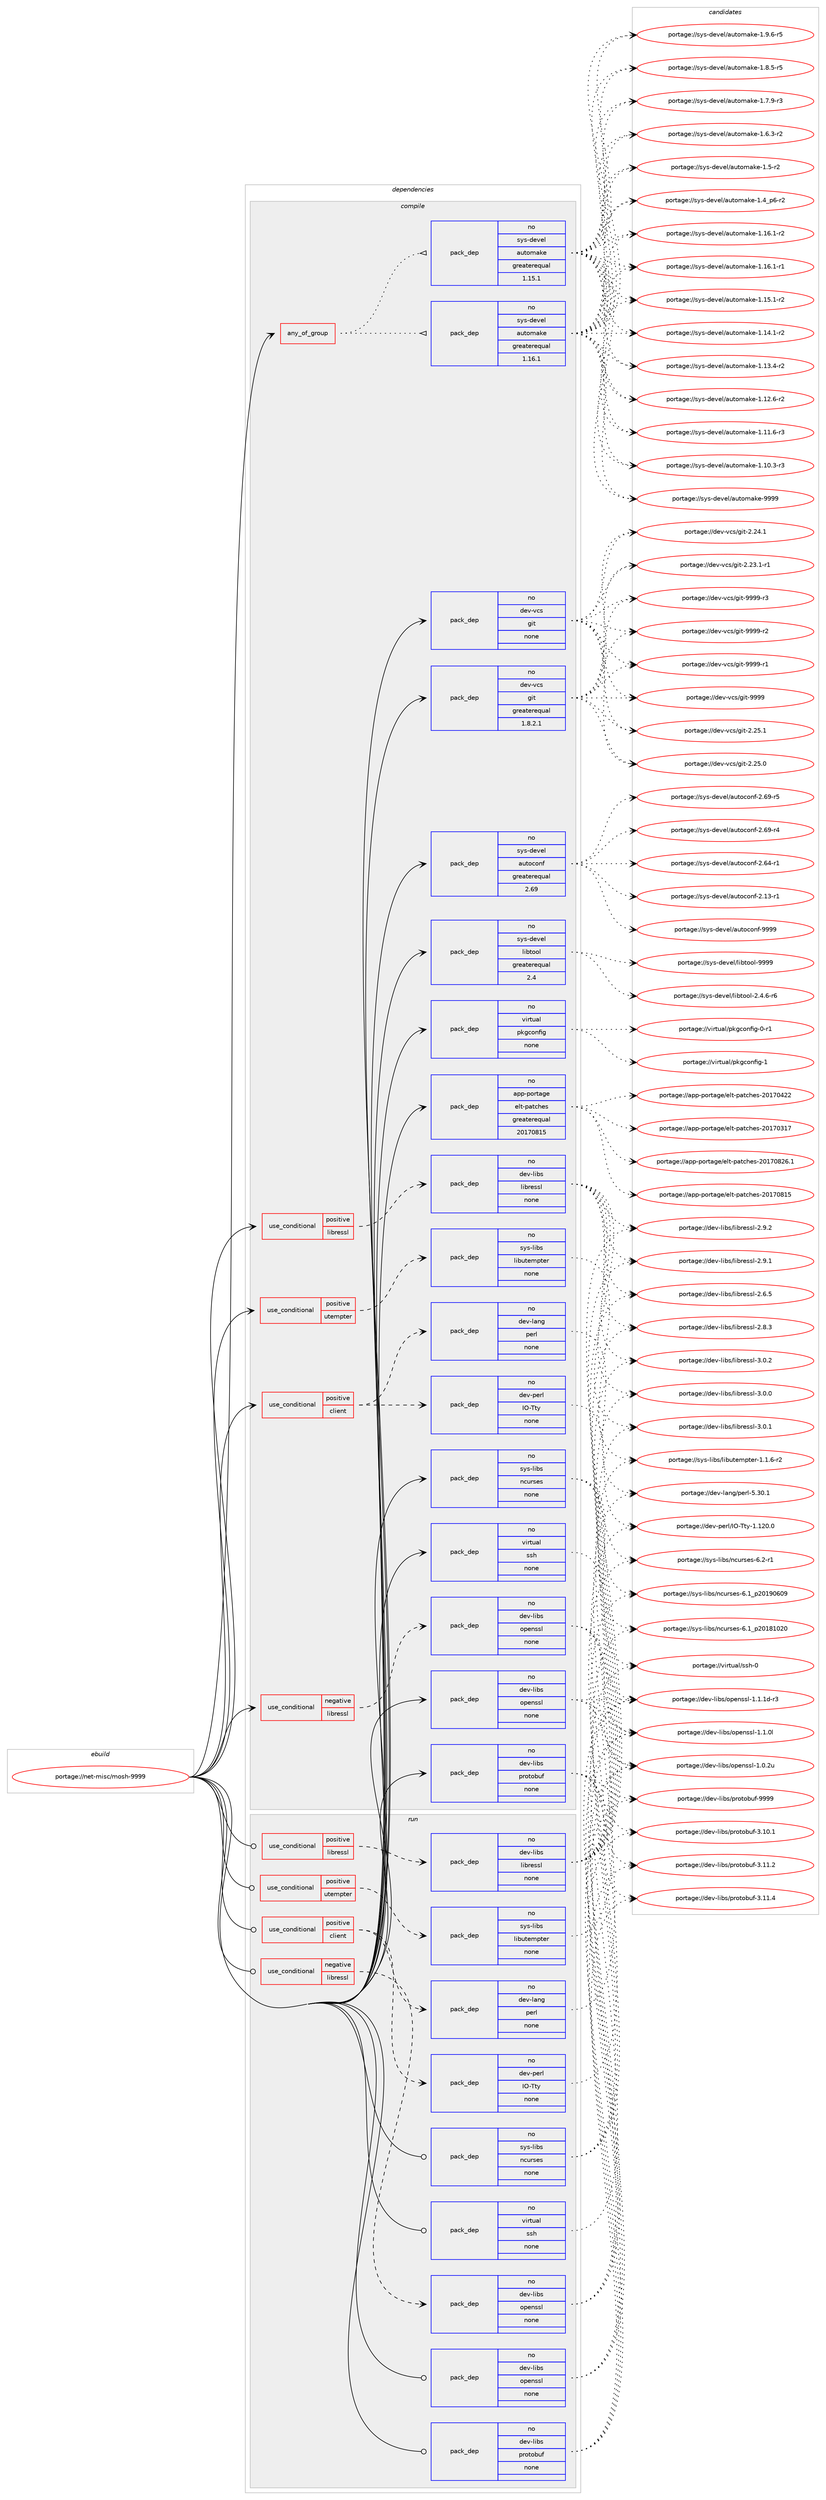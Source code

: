 digraph prolog {

# *************
# Graph options
# *************

newrank=true;
concentrate=true;
compound=true;
graph [rankdir=LR,fontname=Helvetica,fontsize=10,ranksep=1.5];#, ranksep=2.5, nodesep=0.2];
edge  [arrowhead=vee];
node  [fontname=Helvetica,fontsize=10];

# **********
# The ebuild
# **********

subgraph cluster_leftcol {
color=gray;
rank=same;
label=<<i>ebuild</i>>;
id [label="portage://net-misc/mosh-9999", color=red, width=4, href="../net-misc/mosh-9999.svg"];
}

# ****************
# The dependencies
# ****************

subgraph cluster_midcol {
color=gray;
label=<<i>dependencies</i>>;
subgraph cluster_compile {
fillcolor="#eeeeee";
style=filled;
label=<<i>compile</i>>;
subgraph any1068 {
dependency52583 [label=<<TABLE BORDER="0" CELLBORDER="1" CELLSPACING="0" CELLPADDING="4"><TR><TD CELLPADDING="10">any_of_group</TD></TR></TABLE>>, shape=none, color=red];subgraph pack41715 {
dependency52584 [label=<<TABLE BORDER="0" CELLBORDER="1" CELLSPACING="0" CELLPADDING="4" WIDTH="220"><TR><TD ROWSPAN="6" CELLPADDING="30">pack_dep</TD></TR><TR><TD WIDTH="110">no</TD></TR><TR><TD>sys-devel</TD></TR><TR><TD>automake</TD></TR><TR><TD>greaterequal</TD></TR><TR><TD>1.16.1</TD></TR></TABLE>>, shape=none, color=blue];
}
dependency52583:e -> dependency52584:w [weight=20,style="dotted",arrowhead="oinv"];
subgraph pack41716 {
dependency52585 [label=<<TABLE BORDER="0" CELLBORDER="1" CELLSPACING="0" CELLPADDING="4" WIDTH="220"><TR><TD ROWSPAN="6" CELLPADDING="30">pack_dep</TD></TR><TR><TD WIDTH="110">no</TD></TR><TR><TD>sys-devel</TD></TR><TR><TD>automake</TD></TR><TR><TD>greaterequal</TD></TR><TR><TD>1.15.1</TD></TR></TABLE>>, shape=none, color=blue];
}
dependency52583:e -> dependency52585:w [weight=20,style="dotted",arrowhead="oinv"];
}
id:e -> dependency52583:w [weight=20,style="solid",arrowhead="vee"];
subgraph cond9785 {
dependency52586 [label=<<TABLE BORDER="0" CELLBORDER="1" CELLSPACING="0" CELLPADDING="4"><TR><TD ROWSPAN="3" CELLPADDING="10">use_conditional</TD></TR><TR><TD>negative</TD></TR><TR><TD>libressl</TD></TR></TABLE>>, shape=none, color=red];
subgraph pack41717 {
dependency52587 [label=<<TABLE BORDER="0" CELLBORDER="1" CELLSPACING="0" CELLPADDING="4" WIDTH="220"><TR><TD ROWSPAN="6" CELLPADDING="30">pack_dep</TD></TR><TR><TD WIDTH="110">no</TD></TR><TR><TD>dev-libs</TD></TR><TR><TD>openssl</TD></TR><TR><TD>none</TD></TR><TR><TD></TD></TR></TABLE>>, shape=none, color=blue];
}
dependency52586:e -> dependency52587:w [weight=20,style="dashed",arrowhead="vee"];
}
id:e -> dependency52586:w [weight=20,style="solid",arrowhead="vee"];
subgraph cond9786 {
dependency52588 [label=<<TABLE BORDER="0" CELLBORDER="1" CELLSPACING="0" CELLPADDING="4"><TR><TD ROWSPAN="3" CELLPADDING="10">use_conditional</TD></TR><TR><TD>positive</TD></TR><TR><TD>client</TD></TR></TABLE>>, shape=none, color=red];
subgraph pack41718 {
dependency52589 [label=<<TABLE BORDER="0" CELLBORDER="1" CELLSPACING="0" CELLPADDING="4" WIDTH="220"><TR><TD ROWSPAN="6" CELLPADDING="30">pack_dep</TD></TR><TR><TD WIDTH="110">no</TD></TR><TR><TD>dev-lang</TD></TR><TR><TD>perl</TD></TR><TR><TD>none</TD></TR><TR><TD></TD></TR></TABLE>>, shape=none, color=blue];
}
dependency52588:e -> dependency52589:w [weight=20,style="dashed",arrowhead="vee"];
subgraph pack41719 {
dependency52590 [label=<<TABLE BORDER="0" CELLBORDER="1" CELLSPACING="0" CELLPADDING="4" WIDTH="220"><TR><TD ROWSPAN="6" CELLPADDING="30">pack_dep</TD></TR><TR><TD WIDTH="110">no</TD></TR><TR><TD>dev-perl</TD></TR><TR><TD>IO-Tty</TD></TR><TR><TD>none</TD></TR><TR><TD></TD></TR></TABLE>>, shape=none, color=blue];
}
dependency52588:e -> dependency52590:w [weight=20,style="dashed",arrowhead="vee"];
}
id:e -> dependency52588:w [weight=20,style="solid",arrowhead="vee"];
subgraph cond9787 {
dependency52591 [label=<<TABLE BORDER="0" CELLBORDER="1" CELLSPACING="0" CELLPADDING="4"><TR><TD ROWSPAN="3" CELLPADDING="10">use_conditional</TD></TR><TR><TD>positive</TD></TR><TR><TD>libressl</TD></TR></TABLE>>, shape=none, color=red];
subgraph pack41720 {
dependency52592 [label=<<TABLE BORDER="0" CELLBORDER="1" CELLSPACING="0" CELLPADDING="4" WIDTH="220"><TR><TD ROWSPAN="6" CELLPADDING="30">pack_dep</TD></TR><TR><TD WIDTH="110">no</TD></TR><TR><TD>dev-libs</TD></TR><TR><TD>libressl</TD></TR><TR><TD>none</TD></TR><TR><TD></TD></TR></TABLE>>, shape=none, color=blue];
}
dependency52591:e -> dependency52592:w [weight=20,style="dashed",arrowhead="vee"];
}
id:e -> dependency52591:w [weight=20,style="solid",arrowhead="vee"];
subgraph cond9788 {
dependency52593 [label=<<TABLE BORDER="0" CELLBORDER="1" CELLSPACING="0" CELLPADDING="4"><TR><TD ROWSPAN="3" CELLPADDING="10">use_conditional</TD></TR><TR><TD>positive</TD></TR><TR><TD>utempter</TD></TR></TABLE>>, shape=none, color=red];
subgraph pack41721 {
dependency52594 [label=<<TABLE BORDER="0" CELLBORDER="1" CELLSPACING="0" CELLPADDING="4" WIDTH="220"><TR><TD ROWSPAN="6" CELLPADDING="30">pack_dep</TD></TR><TR><TD WIDTH="110">no</TD></TR><TR><TD>sys-libs</TD></TR><TR><TD>libutempter</TD></TR><TR><TD>none</TD></TR><TR><TD></TD></TR></TABLE>>, shape=none, color=blue];
}
dependency52593:e -> dependency52594:w [weight=20,style="dashed",arrowhead="vee"];
}
id:e -> dependency52593:w [weight=20,style="solid",arrowhead="vee"];
subgraph pack41722 {
dependency52595 [label=<<TABLE BORDER="0" CELLBORDER="1" CELLSPACING="0" CELLPADDING="4" WIDTH="220"><TR><TD ROWSPAN="6" CELLPADDING="30">pack_dep</TD></TR><TR><TD WIDTH="110">no</TD></TR><TR><TD>app-portage</TD></TR><TR><TD>elt-patches</TD></TR><TR><TD>greaterequal</TD></TR><TR><TD>20170815</TD></TR></TABLE>>, shape=none, color=blue];
}
id:e -> dependency52595:w [weight=20,style="solid",arrowhead="vee"];
subgraph pack41723 {
dependency52596 [label=<<TABLE BORDER="0" CELLBORDER="1" CELLSPACING="0" CELLPADDING="4" WIDTH="220"><TR><TD ROWSPAN="6" CELLPADDING="30">pack_dep</TD></TR><TR><TD WIDTH="110">no</TD></TR><TR><TD>dev-libs</TD></TR><TR><TD>openssl</TD></TR><TR><TD>none</TD></TR><TR><TD></TD></TR></TABLE>>, shape=none, color=blue];
}
id:e -> dependency52596:w [weight=20,style="solid",arrowhead="vee"];
subgraph pack41724 {
dependency52597 [label=<<TABLE BORDER="0" CELLBORDER="1" CELLSPACING="0" CELLPADDING="4" WIDTH="220"><TR><TD ROWSPAN="6" CELLPADDING="30">pack_dep</TD></TR><TR><TD WIDTH="110">no</TD></TR><TR><TD>dev-libs</TD></TR><TR><TD>protobuf</TD></TR><TR><TD>none</TD></TR><TR><TD></TD></TR></TABLE>>, shape=none, color=blue];
}
id:e -> dependency52597:w [weight=20,style="solid",arrowhead="vee"];
subgraph pack41725 {
dependency52598 [label=<<TABLE BORDER="0" CELLBORDER="1" CELLSPACING="0" CELLPADDING="4" WIDTH="220"><TR><TD ROWSPAN="6" CELLPADDING="30">pack_dep</TD></TR><TR><TD WIDTH="110">no</TD></TR><TR><TD>dev-vcs</TD></TR><TR><TD>git</TD></TR><TR><TD>greaterequal</TD></TR><TR><TD>1.8.2.1</TD></TR></TABLE>>, shape=none, color=blue];
}
id:e -> dependency52598:w [weight=20,style="solid",arrowhead="vee"];
subgraph pack41726 {
dependency52599 [label=<<TABLE BORDER="0" CELLBORDER="1" CELLSPACING="0" CELLPADDING="4" WIDTH="220"><TR><TD ROWSPAN="6" CELLPADDING="30">pack_dep</TD></TR><TR><TD WIDTH="110">no</TD></TR><TR><TD>dev-vcs</TD></TR><TR><TD>git</TD></TR><TR><TD>none</TD></TR><TR><TD></TD></TR></TABLE>>, shape=none, color=blue];
}
id:e -> dependency52599:w [weight=20,style="solid",arrowhead="vee"];
subgraph pack41727 {
dependency52600 [label=<<TABLE BORDER="0" CELLBORDER="1" CELLSPACING="0" CELLPADDING="4" WIDTH="220"><TR><TD ROWSPAN="6" CELLPADDING="30">pack_dep</TD></TR><TR><TD WIDTH="110">no</TD></TR><TR><TD>sys-devel</TD></TR><TR><TD>autoconf</TD></TR><TR><TD>greaterequal</TD></TR><TR><TD>2.69</TD></TR></TABLE>>, shape=none, color=blue];
}
id:e -> dependency52600:w [weight=20,style="solid",arrowhead="vee"];
subgraph pack41728 {
dependency52601 [label=<<TABLE BORDER="0" CELLBORDER="1" CELLSPACING="0" CELLPADDING="4" WIDTH="220"><TR><TD ROWSPAN="6" CELLPADDING="30">pack_dep</TD></TR><TR><TD WIDTH="110">no</TD></TR><TR><TD>sys-devel</TD></TR><TR><TD>libtool</TD></TR><TR><TD>greaterequal</TD></TR><TR><TD>2.4</TD></TR></TABLE>>, shape=none, color=blue];
}
id:e -> dependency52601:w [weight=20,style="solid",arrowhead="vee"];
subgraph pack41729 {
dependency52602 [label=<<TABLE BORDER="0" CELLBORDER="1" CELLSPACING="0" CELLPADDING="4" WIDTH="220"><TR><TD ROWSPAN="6" CELLPADDING="30">pack_dep</TD></TR><TR><TD WIDTH="110">no</TD></TR><TR><TD>sys-libs</TD></TR><TR><TD>ncurses</TD></TR><TR><TD>none</TD></TR><TR><TD></TD></TR></TABLE>>, shape=none, color=blue];
}
id:e -> dependency52602:w [weight=20,style="solid",arrowhead="vee"];
subgraph pack41730 {
dependency52603 [label=<<TABLE BORDER="0" CELLBORDER="1" CELLSPACING="0" CELLPADDING="4" WIDTH="220"><TR><TD ROWSPAN="6" CELLPADDING="30">pack_dep</TD></TR><TR><TD WIDTH="110">no</TD></TR><TR><TD>virtual</TD></TR><TR><TD>pkgconfig</TD></TR><TR><TD>none</TD></TR><TR><TD></TD></TR></TABLE>>, shape=none, color=blue];
}
id:e -> dependency52603:w [weight=20,style="solid",arrowhead="vee"];
subgraph pack41731 {
dependency52604 [label=<<TABLE BORDER="0" CELLBORDER="1" CELLSPACING="0" CELLPADDING="4" WIDTH="220"><TR><TD ROWSPAN="6" CELLPADDING="30">pack_dep</TD></TR><TR><TD WIDTH="110">no</TD></TR><TR><TD>virtual</TD></TR><TR><TD>ssh</TD></TR><TR><TD>none</TD></TR><TR><TD></TD></TR></TABLE>>, shape=none, color=blue];
}
id:e -> dependency52604:w [weight=20,style="solid",arrowhead="vee"];
}
subgraph cluster_compileandrun {
fillcolor="#eeeeee";
style=filled;
label=<<i>compile and run</i>>;
}
subgraph cluster_run {
fillcolor="#eeeeee";
style=filled;
label=<<i>run</i>>;
subgraph cond9789 {
dependency52605 [label=<<TABLE BORDER="0" CELLBORDER="1" CELLSPACING="0" CELLPADDING="4"><TR><TD ROWSPAN="3" CELLPADDING="10">use_conditional</TD></TR><TR><TD>negative</TD></TR><TR><TD>libressl</TD></TR></TABLE>>, shape=none, color=red];
subgraph pack41732 {
dependency52606 [label=<<TABLE BORDER="0" CELLBORDER="1" CELLSPACING="0" CELLPADDING="4" WIDTH="220"><TR><TD ROWSPAN="6" CELLPADDING="30">pack_dep</TD></TR><TR><TD WIDTH="110">no</TD></TR><TR><TD>dev-libs</TD></TR><TR><TD>openssl</TD></TR><TR><TD>none</TD></TR><TR><TD></TD></TR></TABLE>>, shape=none, color=blue];
}
dependency52605:e -> dependency52606:w [weight=20,style="dashed",arrowhead="vee"];
}
id:e -> dependency52605:w [weight=20,style="solid",arrowhead="odot"];
subgraph cond9790 {
dependency52607 [label=<<TABLE BORDER="0" CELLBORDER="1" CELLSPACING="0" CELLPADDING="4"><TR><TD ROWSPAN="3" CELLPADDING="10">use_conditional</TD></TR><TR><TD>positive</TD></TR><TR><TD>client</TD></TR></TABLE>>, shape=none, color=red];
subgraph pack41733 {
dependency52608 [label=<<TABLE BORDER="0" CELLBORDER="1" CELLSPACING="0" CELLPADDING="4" WIDTH="220"><TR><TD ROWSPAN="6" CELLPADDING="30">pack_dep</TD></TR><TR><TD WIDTH="110">no</TD></TR><TR><TD>dev-lang</TD></TR><TR><TD>perl</TD></TR><TR><TD>none</TD></TR><TR><TD></TD></TR></TABLE>>, shape=none, color=blue];
}
dependency52607:e -> dependency52608:w [weight=20,style="dashed",arrowhead="vee"];
subgraph pack41734 {
dependency52609 [label=<<TABLE BORDER="0" CELLBORDER="1" CELLSPACING="0" CELLPADDING="4" WIDTH="220"><TR><TD ROWSPAN="6" CELLPADDING="30">pack_dep</TD></TR><TR><TD WIDTH="110">no</TD></TR><TR><TD>dev-perl</TD></TR><TR><TD>IO-Tty</TD></TR><TR><TD>none</TD></TR><TR><TD></TD></TR></TABLE>>, shape=none, color=blue];
}
dependency52607:e -> dependency52609:w [weight=20,style="dashed",arrowhead="vee"];
}
id:e -> dependency52607:w [weight=20,style="solid",arrowhead="odot"];
subgraph cond9791 {
dependency52610 [label=<<TABLE BORDER="0" CELLBORDER="1" CELLSPACING="0" CELLPADDING="4"><TR><TD ROWSPAN="3" CELLPADDING="10">use_conditional</TD></TR><TR><TD>positive</TD></TR><TR><TD>libressl</TD></TR></TABLE>>, shape=none, color=red];
subgraph pack41735 {
dependency52611 [label=<<TABLE BORDER="0" CELLBORDER="1" CELLSPACING="0" CELLPADDING="4" WIDTH="220"><TR><TD ROWSPAN="6" CELLPADDING="30">pack_dep</TD></TR><TR><TD WIDTH="110">no</TD></TR><TR><TD>dev-libs</TD></TR><TR><TD>libressl</TD></TR><TR><TD>none</TD></TR><TR><TD></TD></TR></TABLE>>, shape=none, color=blue];
}
dependency52610:e -> dependency52611:w [weight=20,style="dashed",arrowhead="vee"];
}
id:e -> dependency52610:w [weight=20,style="solid",arrowhead="odot"];
subgraph cond9792 {
dependency52612 [label=<<TABLE BORDER="0" CELLBORDER="1" CELLSPACING="0" CELLPADDING="4"><TR><TD ROWSPAN="3" CELLPADDING="10">use_conditional</TD></TR><TR><TD>positive</TD></TR><TR><TD>utempter</TD></TR></TABLE>>, shape=none, color=red];
subgraph pack41736 {
dependency52613 [label=<<TABLE BORDER="0" CELLBORDER="1" CELLSPACING="0" CELLPADDING="4" WIDTH="220"><TR><TD ROWSPAN="6" CELLPADDING="30">pack_dep</TD></TR><TR><TD WIDTH="110">no</TD></TR><TR><TD>sys-libs</TD></TR><TR><TD>libutempter</TD></TR><TR><TD>none</TD></TR><TR><TD></TD></TR></TABLE>>, shape=none, color=blue];
}
dependency52612:e -> dependency52613:w [weight=20,style="dashed",arrowhead="vee"];
}
id:e -> dependency52612:w [weight=20,style="solid",arrowhead="odot"];
subgraph pack41737 {
dependency52614 [label=<<TABLE BORDER="0" CELLBORDER="1" CELLSPACING="0" CELLPADDING="4" WIDTH="220"><TR><TD ROWSPAN="6" CELLPADDING="30">pack_dep</TD></TR><TR><TD WIDTH="110">no</TD></TR><TR><TD>dev-libs</TD></TR><TR><TD>openssl</TD></TR><TR><TD>none</TD></TR><TR><TD></TD></TR></TABLE>>, shape=none, color=blue];
}
id:e -> dependency52614:w [weight=20,style="solid",arrowhead="odot"];
subgraph pack41738 {
dependency52615 [label=<<TABLE BORDER="0" CELLBORDER="1" CELLSPACING="0" CELLPADDING="4" WIDTH="220"><TR><TD ROWSPAN="6" CELLPADDING="30">pack_dep</TD></TR><TR><TD WIDTH="110">no</TD></TR><TR><TD>dev-libs</TD></TR><TR><TD>protobuf</TD></TR><TR><TD>none</TD></TR><TR><TD></TD></TR></TABLE>>, shape=none, color=blue];
}
id:e -> dependency52615:w [weight=20,style="solid",arrowhead="odot"];
subgraph pack41739 {
dependency52616 [label=<<TABLE BORDER="0" CELLBORDER="1" CELLSPACING="0" CELLPADDING="4" WIDTH="220"><TR><TD ROWSPAN="6" CELLPADDING="30">pack_dep</TD></TR><TR><TD WIDTH="110">no</TD></TR><TR><TD>sys-libs</TD></TR><TR><TD>ncurses</TD></TR><TR><TD>none</TD></TR><TR><TD></TD></TR></TABLE>>, shape=none, color=blue];
}
id:e -> dependency52616:w [weight=20,style="solid",arrowhead="odot"];
subgraph pack41740 {
dependency52617 [label=<<TABLE BORDER="0" CELLBORDER="1" CELLSPACING="0" CELLPADDING="4" WIDTH="220"><TR><TD ROWSPAN="6" CELLPADDING="30">pack_dep</TD></TR><TR><TD WIDTH="110">no</TD></TR><TR><TD>virtual</TD></TR><TR><TD>ssh</TD></TR><TR><TD>none</TD></TR><TR><TD></TD></TR></TABLE>>, shape=none, color=blue];
}
id:e -> dependency52617:w [weight=20,style="solid",arrowhead="odot"];
}
}

# **************
# The candidates
# **************

subgraph cluster_choices {
rank=same;
color=gray;
label=<<i>candidates</i>>;

subgraph choice41715 {
color=black;
nodesep=1;
choice115121115451001011181011084797117116111109971071014557575757 [label="portage://sys-devel/automake-9999", color=red, width=4,href="../sys-devel/automake-9999.svg"];
choice115121115451001011181011084797117116111109971071014549465746544511453 [label="portage://sys-devel/automake-1.9.6-r5", color=red, width=4,href="../sys-devel/automake-1.9.6-r5.svg"];
choice115121115451001011181011084797117116111109971071014549465646534511453 [label="portage://sys-devel/automake-1.8.5-r5", color=red, width=4,href="../sys-devel/automake-1.8.5-r5.svg"];
choice115121115451001011181011084797117116111109971071014549465546574511451 [label="portage://sys-devel/automake-1.7.9-r3", color=red, width=4,href="../sys-devel/automake-1.7.9-r3.svg"];
choice115121115451001011181011084797117116111109971071014549465446514511450 [label="portage://sys-devel/automake-1.6.3-r2", color=red, width=4,href="../sys-devel/automake-1.6.3-r2.svg"];
choice11512111545100101118101108479711711611110997107101454946534511450 [label="portage://sys-devel/automake-1.5-r2", color=red, width=4,href="../sys-devel/automake-1.5-r2.svg"];
choice115121115451001011181011084797117116111109971071014549465295112544511450 [label="portage://sys-devel/automake-1.4_p6-r2", color=red, width=4,href="../sys-devel/automake-1.4_p6-r2.svg"];
choice11512111545100101118101108479711711611110997107101454946495446494511450 [label="portage://sys-devel/automake-1.16.1-r2", color=red, width=4,href="../sys-devel/automake-1.16.1-r2.svg"];
choice11512111545100101118101108479711711611110997107101454946495446494511449 [label="portage://sys-devel/automake-1.16.1-r1", color=red, width=4,href="../sys-devel/automake-1.16.1-r1.svg"];
choice11512111545100101118101108479711711611110997107101454946495346494511450 [label="portage://sys-devel/automake-1.15.1-r2", color=red, width=4,href="../sys-devel/automake-1.15.1-r2.svg"];
choice11512111545100101118101108479711711611110997107101454946495246494511450 [label="portage://sys-devel/automake-1.14.1-r2", color=red, width=4,href="../sys-devel/automake-1.14.1-r2.svg"];
choice11512111545100101118101108479711711611110997107101454946495146524511450 [label="portage://sys-devel/automake-1.13.4-r2", color=red, width=4,href="../sys-devel/automake-1.13.4-r2.svg"];
choice11512111545100101118101108479711711611110997107101454946495046544511450 [label="portage://sys-devel/automake-1.12.6-r2", color=red, width=4,href="../sys-devel/automake-1.12.6-r2.svg"];
choice11512111545100101118101108479711711611110997107101454946494946544511451 [label="portage://sys-devel/automake-1.11.6-r3", color=red, width=4,href="../sys-devel/automake-1.11.6-r3.svg"];
choice11512111545100101118101108479711711611110997107101454946494846514511451 [label="portage://sys-devel/automake-1.10.3-r3", color=red, width=4,href="../sys-devel/automake-1.10.3-r3.svg"];
dependency52584:e -> choice115121115451001011181011084797117116111109971071014557575757:w [style=dotted,weight="100"];
dependency52584:e -> choice115121115451001011181011084797117116111109971071014549465746544511453:w [style=dotted,weight="100"];
dependency52584:e -> choice115121115451001011181011084797117116111109971071014549465646534511453:w [style=dotted,weight="100"];
dependency52584:e -> choice115121115451001011181011084797117116111109971071014549465546574511451:w [style=dotted,weight="100"];
dependency52584:e -> choice115121115451001011181011084797117116111109971071014549465446514511450:w [style=dotted,weight="100"];
dependency52584:e -> choice11512111545100101118101108479711711611110997107101454946534511450:w [style=dotted,weight="100"];
dependency52584:e -> choice115121115451001011181011084797117116111109971071014549465295112544511450:w [style=dotted,weight="100"];
dependency52584:e -> choice11512111545100101118101108479711711611110997107101454946495446494511450:w [style=dotted,weight="100"];
dependency52584:e -> choice11512111545100101118101108479711711611110997107101454946495446494511449:w [style=dotted,weight="100"];
dependency52584:e -> choice11512111545100101118101108479711711611110997107101454946495346494511450:w [style=dotted,weight="100"];
dependency52584:e -> choice11512111545100101118101108479711711611110997107101454946495246494511450:w [style=dotted,weight="100"];
dependency52584:e -> choice11512111545100101118101108479711711611110997107101454946495146524511450:w [style=dotted,weight="100"];
dependency52584:e -> choice11512111545100101118101108479711711611110997107101454946495046544511450:w [style=dotted,weight="100"];
dependency52584:e -> choice11512111545100101118101108479711711611110997107101454946494946544511451:w [style=dotted,weight="100"];
dependency52584:e -> choice11512111545100101118101108479711711611110997107101454946494846514511451:w [style=dotted,weight="100"];
}
subgraph choice41716 {
color=black;
nodesep=1;
choice115121115451001011181011084797117116111109971071014557575757 [label="portage://sys-devel/automake-9999", color=red, width=4,href="../sys-devel/automake-9999.svg"];
choice115121115451001011181011084797117116111109971071014549465746544511453 [label="portage://sys-devel/automake-1.9.6-r5", color=red, width=4,href="../sys-devel/automake-1.9.6-r5.svg"];
choice115121115451001011181011084797117116111109971071014549465646534511453 [label="portage://sys-devel/automake-1.8.5-r5", color=red, width=4,href="../sys-devel/automake-1.8.5-r5.svg"];
choice115121115451001011181011084797117116111109971071014549465546574511451 [label="portage://sys-devel/automake-1.7.9-r3", color=red, width=4,href="../sys-devel/automake-1.7.9-r3.svg"];
choice115121115451001011181011084797117116111109971071014549465446514511450 [label="portage://sys-devel/automake-1.6.3-r2", color=red, width=4,href="../sys-devel/automake-1.6.3-r2.svg"];
choice11512111545100101118101108479711711611110997107101454946534511450 [label="portage://sys-devel/automake-1.5-r2", color=red, width=4,href="../sys-devel/automake-1.5-r2.svg"];
choice115121115451001011181011084797117116111109971071014549465295112544511450 [label="portage://sys-devel/automake-1.4_p6-r2", color=red, width=4,href="../sys-devel/automake-1.4_p6-r2.svg"];
choice11512111545100101118101108479711711611110997107101454946495446494511450 [label="portage://sys-devel/automake-1.16.1-r2", color=red, width=4,href="../sys-devel/automake-1.16.1-r2.svg"];
choice11512111545100101118101108479711711611110997107101454946495446494511449 [label="portage://sys-devel/automake-1.16.1-r1", color=red, width=4,href="../sys-devel/automake-1.16.1-r1.svg"];
choice11512111545100101118101108479711711611110997107101454946495346494511450 [label="portage://sys-devel/automake-1.15.1-r2", color=red, width=4,href="../sys-devel/automake-1.15.1-r2.svg"];
choice11512111545100101118101108479711711611110997107101454946495246494511450 [label="portage://sys-devel/automake-1.14.1-r2", color=red, width=4,href="../sys-devel/automake-1.14.1-r2.svg"];
choice11512111545100101118101108479711711611110997107101454946495146524511450 [label="portage://sys-devel/automake-1.13.4-r2", color=red, width=4,href="../sys-devel/automake-1.13.4-r2.svg"];
choice11512111545100101118101108479711711611110997107101454946495046544511450 [label="portage://sys-devel/automake-1.12.6-r2", color=red, width=4,href="../sys-devel/automake-1.12.6-r2.svg"];
choice11512111545100101118101108479711711611110997107101454946494946544511451 [label="portage://sys-devel/automake-1.11.6-r3", color=red, width=4,href="../sys-devel/automake-1.11.6-r3.svg"];
choice11512111545100101118101108479711711611110997107101454946494846514511451 [label="portage://sys-devel/automake-1.10.3-r3", color=red, width=4,href="../sys-devel/automake-1.10.3-r3.svg"];
dependency52585:e -> choice115121115451001011181011084797117116111109971071014557575757:w [style=dotted,weight="100"];
dependency52585:e -> choice115121115451001011181011084797117116111109971071014549465746544511453:w [style=dotted,weight="100"];
dependency52585:e -> choice115121115451001011181011084797117116111109971071014549465646534511453:w [style=dotted,weight="100"];
dependency52585:e -> choice115121115451001011181011084797117116111109971071014549465546574511451:w [style=dotted,weight="100"];
dependency52585:e -> choice115121115451001011181011084797117116111109971071014549465446514511450:w [style=dotted,weight="100"];
dependency52585:e -> choice11512111545100101118101108479711711611110997107101454946534511450:w [style=dotted,weight="100"];
dependency52585:e -> choice115121115451001011181011084797117116111109971071014549465295112544511450:w [style=dotted,weight="100"];
dependency52585:e -> choice11512111545100101118101108479711711611110997107101454946495446494511450:w [style=dotted,weight="100"];
dependency52585:e -> choice11512111545100101118101108479711711611110997107101454946495446494511449:w [style=dotted,weight="100"];
dependency52585:e -> choice11512111545100101118101108479711711611110997107101454946495346494511450:w [style=dotted,weight="100"];
dependency52585:e -> choice11512111545100101118101108479711711611110997107101454946495246494511450:w [style=dotted,weight="100"];
dependency52585:e -> choice11512111545100101118101108479711711611110997107101454946495146524511450:w [style=dotted,weight="100"];
dependency52585:e -> choice11512111545100101118101108479711711611110997107101454946495046544511450:w [style=dotted,weight="100"];
dependency52585:e -> choice11512111545100101118101108479711711611110997107101454946494946544511451:w [style=dotted,weight="100"];
dependency52585:e -> choice11512111545100101118101108479711711611110997107101454946494846514511451:w [style=dotted,weight="100"];
}
subgraph choice41717 {
color=black;
nodesep=1;
choice1001011184510810598115471111121011101151151084549464946491004511451 [label="portage://dev-libs/openssl-1.1.1d-r3", color=red, width=4,href="../dev-libs/openssl-1.1.1d-r3.svg"];
choice100101118451081059811547111112101110115115108454946494648108 [label="portage://dev-libs/openssl-1.1.0l", color=red, width=4,href="../dev-libs/openssl-1.1.0l.svg"];
choice100101118451081059811547111112101110115115108454946484650117 [label="portage://dev-libs/openssl-1.0.2u", color=red, width=4,href="../dev-libs/openssl-1.0.2u.svg"];
dependency52587:e -> choice1001011184510810598115471111121011101151151084549464946491004511451:w [style=dotted,weight="100"];
dependency52587:e -> choice100101118451081059811547111112101110115115108454946494648108:w [style=dotted,weight="100"];
dependency52587:e -> choice100101118451081059811547111112101110115115108454946484650117:w [style=dotted,weight="100"];
}
subgraph choice41718 {
color=black;
nodesep=1;
choice10010111845108971101034711210111410845534651484649 [label="portage://dev-lang/perl-5.30.1", color=red, width=4,href="../dev-lang/perl-5.30.1.svg"];
dependency52589:e -> choice10010111845108971101034711210111410845534651484649:w [style=dotted,weight="100"];
}
subgraph choice41719 {
color=black;
nodesep=1;
choice1001011184511210111410847737945841161214549464950484648 [label="portage://dev-perl/IO-Tty-1.120.0", color=red, width=4,href="../dev-perl/IO-Tty-1.120.0.svg"];
dependency52590:e -> choice1001011184511210111410847737945841161214549464950484648:w [style=dotted,weight="100"];
}
subgraph choice41720 {
color=black;
nodesep=1;
choice10010111845108105981154710810598114101115115108455146484650 [label="portage://dev-libs/libressl-3.0.2", color=red, width=4,href="../dev-libs/libressl-3.0.2.svg"];
choice10010111845108105981154710810598114101115115108455146484649 [label="portage://dev-libs/libressl-3.0.1", color=red, width=4,href="../dev-libs/libressl-3.0.1.svg"];
choice10010111845108105981154710810598114101115115108455146484648 [label="portage://dev-libs/libressl-3.0.0", color=red, width=4,href="../dev-libs/libressl-3.0.0.svg"];
choice10010111845108105981154710810598114101115115108455046574650 [label="portage://dev-libs/libressl-2.9.2", color=red, width=4,href="../dev-libs/libressl-2.9.2.svg"];
choice10010111845108105981154710810598114101115115108455046574649 [label="portage://dev-libs/libressl-2.9.1", color=red, width=4,href="../dev-libs/libressl-2.9.1.svg"];
choice10010111845108105981154710810598114101115115108455046564651 [label="portage://dev-libs/libressl-2.8.3", color=red, width=4,href="../dev-libs/libressl-2.8.3.svg"];
choice10010111845108105981154710810598114101115115108455046544653 [label="portage://dev-libs/libressl-2.6.5", color=red, width=4,href="../dev-libs/libressl-2.6.5.svg"];
dependency52592:e -> choice10010111845108105981154710810598114101115115108455146484650:w [style=dotted,weight="100"];
dependency52592:e -> choice10010111845108105981154710810598114101115115108455146484649:w [style=dotted,weight="100"];
dependency52592:e -> choice10010111845108105981154710810598114101115115108455146484648:w [style=dotted,weight="100"];
dependency52592:e -> choice10010111845108105981154710810598114101115115108455046574650:w [style=dotted,weight="100"];
dependency52592:e -> choice10010111845108105981154710810598114101115115108455046574649:w [style=dotted,weight="100"];
dependency52592:e -> choice10010111845108105981154710810598114101115115108455046564651:w [style=dotted,weight="100"];
dependency52592:e -> choice10010111845108105981154710810598114101115115108455046544653:w [style=dotted,weight="100"];
}
subgraph choice41721 {
color=black;
nodesep=1;
choice115121115451081059811547108105981171161011091121161011144549464946544511450 [label="portage://sys-libs/libutempter-1.1.6-r2", color=red, width=4,href="../sys-libs/libutempter-1.1.6-r2.svg"];
dependency52594:e -> choice115121115451081059811547108105981171161011091121161011144549464946544511450:w [style=dotted,weight="100"];
}
subgraph choice41722 {
color=black;
nodesep=1;
choice971121124511211111411697103101471011081164511297116991041011154550484955485650544649 [label="portage://app-portage/elt-patches-20170826.1", color=red, width=4,href="../app-portage/elt-patches-20170826.1.svg"];
choice97112112451121111141169710310147101108116451129711699104101115455048495548564953 [label="portage://app-portage/elt-patches-20170815", color=red, width=4,href="../app-portage/elt-patches-20170815.svg"];
choice97112112451121111141169710310147101108116451129711699104101115455048495548525050 [label="portage://app-portage/elt-patches-20170422", color=red, width=4,href="../app-portage/elt-patches-20170422.svg"];
choice97112112451121111141169710310147101108116451129711699104101115455048495548514955 [label="portage://app-portage/elt-patches-20170317", color=red, width=4,href="../app-portage/elt-patches-20170317.svg"];
dependency52595:e -> choice971121124511211111411697103101471011081164511297116991041011154550484955485650544649:w [style=dotted,weight="100"];
dependency52595:e -> choice97112112451121111141169710310147101108116451129711699104101115455048495548564953:w [style=dotted,weight="100"];
dependency52595:e -> choice97112112451121111141169710310147101108116451129711699104101115455048495548525050:w [style=dotted,weight="100"];
dependency52595:e -> choice97112112451121111141169710310147101108116451129711699104101115455048495548514955:w [style=dotted,weight="100"];
}
subgraph choice41723 {
color=black;
nodesep=1;
choice1001011184510810598115471111121011101151151084549464946491004511451 [label="portage://dev-libs/openssl-1.1.1d-r3", color=red, width=4,href="../dev-libs/openssl-1.1.1d-r3.svg"];
choice100101118451081059811547111112101110115115108454946494648108 [label="portage://dev-libs/openssl-1.1.0l", color=red, width=4,href="../dev-libs/openssl-1.1.0l.svg"];
choice100101118451081059811547111112101110115115108454946484650117 [label="portage://dev-libs/openssl-1.0.2u", color=red, width=4,href="../dev-libs/openssl-1.0.2u.svg"];
dependency52596:e -> choice1001011184510810598115471111121011101151151084549464946491004511451:w [style=dotted,weight="100"];
dependency52596:e -> choice100101118451081059811547111112101110115115108454946494648108:w [style=dotted,weight="100"];
dependency52596:e -> choice100101118451081059811547111112101110115115108454946484650117:w [style=dotted,weight="100"];
}
subgraph choice41724 {
color=black;
nodesep=1;
choice100101118451081059811547112114111116111981171024557575757 [label="portage://dev-libs/protobuf-9999", color=red, width=4,href="../dev-libs/protobuf-9999.svg"];
choice1001011184510810598115471121141111161119811710245514649494652 [label="portage://dev-libs/protobuf-3.11.4", color=red, width=4,href="../dev-libs/protobuf-3.11.4.svg"];
choice1001011184510810598115471121141111161119811710245514649494650 [label="portage://dev-libs/protobuf-3.11.2", color=red, width=4,href="../dev-libs/protobuf-3.11.2.svg"];
choice1001011184510810598115471121141111161119811710245514649484649 [label="portage://dev-libs/protobuf-3.10.1", color=red, width=4,href="../dev-libs/protobuf-3.10.1.svg"];
dependency52597:e -> choice100101118451081059811547112114111116111981171024557575757:w [style=dotted,weight="100"];
dependency52597:e -> choice1001011184510810598115471121141111161119811710245514649494652:w [style=dotted,weight="100"];
dependency52597:e -> choice1001011184510810598115471121141111161119811710245514649494650:w [style=dotted,weight="100"];
dependency52597:e -> choice1001011184510810598115471121141111161119811710245514649484649:w [style=dotted,weight="100"];
}
subgraph choice41725 {
color=black;
nodesep=1;
choice10010111845118991154710310511645575757574511451 [label="portage://dev-vcs/git-9999-r3", color=red, width=4,href="../dev-vcs/git-9999-r3.svg"];
choice10010111845118991154710310511645575757574511450 [label="portage://dev-vcs/git-9999-r2", color=red, width=4,href="../dev-vcs/git-9999-r2.svg"];
choice10010111845118991154710310511645575757574511449 [label="portage://dev-vcs/git-9999-r1", color=red, width=4,href="../dev-vcs/git-9999-r1.svg"];
choice1001011184511899115471031051164557575757 [label="portage://dev-vcs/git-9999", color=red, width=4,href="../dev-vcs/git-9999.svg"];
choice10010111845118991154710310511645504650534649 [label="portage://dev-vcs/git-2.25.1", color=red, width=4,href="../dev-vcs/git-2.25.1.svg"];
choice10010111845118991154710310511645504650534648 [label="portage://dev-vcs/git-2.25.0", color=red, width=4,href="../dev-vcs/git-2.25.0.svg"];
choice10010111845118991154710310511645504650524649 [label="portage://dev-vcs/git-2.24.1", color=red, width=4,href="../dev-vcs/git-2.24.1.svg"];
choice100101118451189911547103105116455046505146494511449 [label="portage://dev-vcs/git-2.23.1-r1", color=red, width=4,href="../dev-vcs/git-2.23.1-r1.svg"];
dependency52598:e -> choice10010111845118991154710310511645575757574511451:w [style=dotted,weight="100"];
dependency52598:e -> choice10010111845118991154710310511645575757574511450:w [style=dotted,weight="100"];
dependency52598:e -> choice10010111845118991154710310511645575757574511449:w [style=dotted,weight="100"];
dependency52598:e -> choice1001011184511899115471031051164557575757:w [style=dotted,weight="100"];
dependency52598:e -> choice10010111845118991154710310511645504650534649:w [style=dotted,weight="100"];
dependency52598:e -> choice10010111845118991154710310511645504650534648:w [style=dotted,weight="100"];
dependency52598:e -> choice10010111845118991154710310511645504650524649:w [style=dotted,weight="100"];
dependency52598:e -> choice100101118451189911547103105116455046505146494511449:w [style=dotted,weight="100"];
}
subgraph choice41726 {
color=black;
nodesep=1;
choice10010111845118991154710310511645575757574511451 [label="portage://dev-vcs/git-9999-r3", color=red, width=4,href="../dev-vcs/git-9999-r3.svg"];
choice10010111845118991154710310511645575757574511450 [label="portage://dev-vcs/git-9999-r2", color=red, width=4,href="../dev-vcs/git-9999-r2.svg"];
choice10010111845118991154710310511645575757574511449 [label="portage://dev-vcs/git-9999-r1", color=red, width=4,href="../dev-vcs/git-9999-r1.svg"];
choice1001011184511899115471031051164557575757 [label="portage://dev-vcs/git-9999", color=red, width=4,href="../dev-vcs/git-9999.svg"];
choice10010111845118991154710310511645504650534649 [label="portage://dev-vcs/git-2.25.1", color=red, width=4,href="../dev-vcs/git-2.25.1.svg"];
choice10010111845118991154710310511645504650534648 [label="portage://dev-vcs/git-2.25.0", color=red, width=4,href="../dev-vcs/git-2.25.0.svg"];
choice10010111845118991154710310511645504650524649 [label="portage://dev-vcs/git-2.24.1", color=red, width=4,href="../dev-vcs/git-2.24.1.svg"];
choice100101118451189911547103105116455046505146494511449 [label="portage://dev-vcs/git-2.23.1-r1", color=red, width=4,href="../dev-vcs/git-2.23.1-r1.svg"];
dependency52599:e -> choice10010111845118991154710310511645575757574511451:w [style=dotted,weight="100"];
dependency52599:e -> choice10010111845118991154710310511645575757574511450:w [style=dotted,weight="100"];
dependency52599:e -> choice10010111845118991154710310511645575757574511449:w [style=dotted,weight="100"];
dependency52599:e -> choice1001011184511899115471031051164557575757:w [style=dotted,weight="100"];
dependency52599:e -> choice10010111845118991154710310511645504650534649:w [style=dotted,weight="100"];
dependency52599:e -> choice10010111845118991154710310511645504650534648:w [style=dotted,weight="100"];
dependency52599:e -> choice10010111845118991154710310511645504650524649:w [style=dotted,weight="100"];
dependency52599:e -> choice100101118451189911547103105116455046505146494511449:w [style=dotted,weight="100"];
}
subgraph choice41727 {
color=black;
nodesep=1;
choice115121115451001011181011084797117116111991111101024557575757 [label="portage://sys-devel/autoconf-9999", color=red, width=4,href="../sys-devel/autoconf-9999.svg"];
choice1151211154510010111810110847971171161119911111010245504654574511453 [label="portage://sys-devel/autoconf-2.69-r5", color=red, width=4,href="../sys-devel/autoconf-2.69-r5.svg"];
choice1151211154510010111810110847971171161119911111010245504654574511452 [label="portage://sys-devel/autoconf-2.69-r4", color=red, width=4,href="../sys-devel/autoconf-2.69-r4.svg"];
choice1151211154510010111810110847971171161119911111010245504654524511449 [label="portage://sys-devel/autoconf-2.64-r1", color=red, width=4,href="../sys-devel/autoconf-2.64-r1.svg"];
choice1151211154510010111810110847971171161119911111010245504649514511449 [label="portage://sys-devel/autoconf-2.13-r1", color=red, width=4,href="../sys-devel/autoconf-2.13-r1.svg"];
dependency52600:e -> choice115121115451001011181011084797117116111991111101024557575757:w [style=dotted,weight="100"];
dependency52600:e -> choice1151211154510010111810110847971171161119911111010245504654574511453:w [style=dotted,weight="100"];
dependency52600:e -> choice1151211154510010111810110847971171161119911111010245504654574511452:w [style=dotted,weight="100"];
dependency52600:e -> choice1151211154510010111810110847971171161119911111010245504654524511449:w [style=dotted,weight="100"];
dependency52600:e -> choice1151211154510010111810110847971171161119911111010245504649514511449:w [style=dotted,weight="100"];
}
subgraph choice41728 {
color=black;
nodesep=1;
choice1151211154510010111810110847108105981161111111084557575757 [label="portage://sys-devel/libtool-9999", color=red, width=4,href="../sys-devel/libtool-9999.svg"];
choice1151211154510010111810110847108105981161111111084550465246544511454 [label="portage://sys-devel/libtool-2.4.6-r6", color=red, width=4,href="../sys-devel/libtool-2.4.6-r6.svg"];
dependency52601:e -> choice1151211154510010111810110847108105981161111111084557575757:w [style=dotted,weight="100"];
dependency52601:e -> choice1151211154510010111810110847108105981161111111084550465246544511454:w [style=dotted,weight="100"];
}
subgraph choice41729 {
color=black;
nodesep=1;
choice11512111545108105981154711099117114115101115455446504511449 [label="portage://sys-libs/ncurses-6.2-r1", color=red, width=4,href="../sys-libs/ncurses-6.2-r1.svg"];
choice1151211154510810598115471109911711411510111545544649951125048495748544857 [label="portage://sys-libs/ncurses-6.1_p20190609", color=red, width=4,href="../sys-libs/ncurses-6.1_p20190609.svg"];
choice1151211154510810598115471109911711411510111545544649951125048495649485048 [label="portage://sys-libs/ncurses-6.1_p20181020", color=red, width=4,href="../sys-libs/ncurses-6.1_p20181020.svg"];
dependency52602:e -> choice11512111545108105981154711099117114115101115455446504511449:w [style=dotted,weight="100"];
dependency52602:e -> choice1151211154510810598115471109911711411510111545544649951125048495748544857:w [style=dotted,weight="100"];
dependency52602:e -> choice1151211154510810598115471109911711411510111545544649951125048495649485048:w [style=dotted,weight="100"];
}
subgraph choice41730 {
color=black;
nodesep=1;
choice1181051141161179710847112107103991111101021051034549 [label="portage://virtual/pkgconfig-1", color=red, width=4,href="../virtual/pkgconfig-1.svg"];
choice11810511411611797108471121071039911111010210510345484511449 [label="portage://virtual/pkgconfig-0-r1", color=red, width=4,href="../virtual/pkgconfig-0-r1.svg"];
dependency52603:e -> choice1181051141161179710847112107103991111101021051034549:w [style=dotted,weight="100"];
dependency52603:e -> choice11810511411611797108471121071039911111010210510345484511449:w [style=dotted,weight="100"];
}
subgraph choice41731 {
color=black;
nodesep=1;
choice11810511411611797108471151151044548 [label="portage://virtual/ssh-0", color=red, width=4,href="../virtual/ssh-0.svg"];
dependency52604:e -> choice11810511411611797108471151151044548:w [style=dotted,weight="100"];
}
subgraph choice41732 {
color=black;
nodesep=1;
choice1001011184510810598115471111121011101151151084549464946491004511451 [label="portage://dev-libs/openssl-1.1.1d-r3", color=red, width=4,href="../dev-libs/openssl-1.1.1d-r3.svg"];
choice100101118451081059811547111112101110115115108454946494648108 [label="portage://dev-libs/openssl-1.1.0l", color=red, width=4,href="../dev-libs/openssl-1.1.0l.svg"];
choice100101118451081059811547111112101110115115108454946484650117 [label="portage://dev-libs/openssl-1.0.2u", color=red, width=4,href="../dev-libs/openssl-1.0.2u.svg"];
dependency52606:e -> choice1001011184510810598115471111121011101151151084549464946491004511451:w [style=dotted,weight="100"];
dependency52606:e -> choice100101118451081059811547111112101110115115108454946494648108:w [style=dotted,weight="100"];
dependency52606:e -> choice100101118451081059811547111112101110115115108454946484650117:w [style=dotted,weight="100"];
}
subgraph choice41733 {
color=black;
nodesep=1;
choice10010111845108971101034711210111410845534651484649 [label="portage://dev-lang/perl-5.30.1", color=red, width=4,href="../dev-lang/perl-5.30.1.svg"];
dependency52608:e -> choice10010111845108971101034711210111410845534651484649:w [style=dotted,weight="100"];
}
subgraph choice41734 {
color=black;
nodesep=1;
choice1001011184511210111410847737945841161214549464950484648 [label="portage://dev-perl/IO-Tty-1.120.0", color=red, width=4,href="../dev-perl/IO-Tty-1.120.0.svg"];
dependency52609:e -> choice1001011184511210111410847737945841161214549464950484648:w [style=dotted,weight="100"];
}
subgraph choice41735 {
color=black;
nodesep=1;
choice10010111845108105981154710810598114101115115108455146484650 [label="portage://dev-libs/libressl-3.0.2", color=red, width=4,href="../dev-libs/libressl-3.0.2.svg"];
choice10010111845108105981154710810598114101115115108455146484649 [label="portage://dev-libs/libressl-3.0.1", color=red, width=4,href="../dev-libs/libressl-3.0.1.svg"];
choice10010111845108105981154710810598114101115115108455146484648 [label="portage://dev-libs/libressl-3.0.0", color=red, width=4,href="../dev-libs/libressl-3.0.0.svg"];
choice10010111845108105981154710810598114101115115108455046574650 [label="portage://dev-libs/libressl-2.9.2", color=red, width=4,href="../dev-libs/libressl-2.9.2.svg"];
choice10010111845108105981154710810598114101115115108455046574649 [label="portage://dev-libs/libressl-2.9.1", color=red, width=4,href="../dev-libs/libressl-2.9.1.svg"];
choice10010111845108105981154710810598114101115115108455046564651 [label="portage://dev-libs/libressl-2.8.3", color=red, width=4,href="../dev-libs/libressl-2.8.3.svg"];
choice10010111845108105981154710810598114101115115108455046544653 [label="portage://dev-libs/libressl-2.6.5", color=red, width=4,href="../dev-libs/libressl-2.6.5.svg"];
dependency52611:e -> choice10010111845108105981154710810598114101115115108455146484650:w [style=dotted,weight="100"];
dependency52611:e -> choice10010111845108105981154710810598114101115115108455146484649:w [style=dotted,weight="100"];
dependency52611:e -> choice10010111845108105981154710810598114101115115108455146484648:w [style=dotted,weight="100"];
dependency52611:e -> choice10010111845108105981154710810598114101115115108455046574650:w [style=dotted,weight="100"];
dependency52611:e -> choice10010111845108105981154710810598114101115115108455046574649:w [style=dotted,weight="100"];
dependency52611:e -> choice10010111845108105981154710810598114101115115108455046564651:w [style=dotted,weight="100"];
dependency52611:e -> choice10010111845108105981154710810598114101115115108455046544653:w [style=dotted,weight="100"];
}
subgraph choice41736 {
color=black;
nodesep=1;
choice115121115451081059811547108105981171161011091121161011144549464946544511450 [label="portage://sys-libs/libutempter-1.1.6-r2", color=red, width=4,href="../sys-libs/libutempter-1.1.6-r2.svg"];
dependency52613:e -> choice115121115451081059811547108105981171161011091121161011144549464946544511450:w [style=dotted,weight="100"];
}
subgraph choice41737 {
color=black;
nodesep=1;
choice1001011184510810598115471111121011101151151084549464946491004511451 [label="portage://dev-libs/openssl-1.1.1d-r3", color=red, width=4,href="../dev-libs/openssl-1.1.1d-r3.svg"];
choice100101118451081059811547111112101110115115108454946494648108 [label="portage://dev-libs/openssl-1.1.0l", color=red, width=4,href="../dev-libs/openssl-1.1.0l.svg"];
choice100101118451081059811547111112101110115115108454946484650117 [label="portage://dev-libs/openssl-1.0.2u", color=red, width=4,href="../dev-libs/openssl-1.0.2u.svg"];
dependency52614:e -> choice1001011184510810598115471111121011101151151084549464946491004511451:w [style=dotted,weight="100"];
dependency52614:e -> choice100101118451081059811547111112101110115115108454946494648108:w [style=dotted,weight="100"];
dependency52614:e -> choice100101118451081059811547111112101110115115108454946484650117:w [style=dotted,weight="100"];
}
subgraph choice41738 {
color=black;
nodesep=1;
choice100101118451081059811547112114111116111981171024557575757 [label="portage://dev-libs/protobuf-9999", color=red, width=4,href="../dev-libs/protobuf-9999.svg"];
choice1001011184510810598115471121141111161119811710245514649494652 [label="portage://dev-libs/protobuf-3.11.4", color=red, width=4,href="../dev-libs/protobuf-3.11.4.svg"];
choice1001011184510810598115471121141111161119811710245514649494650 [label="portage://dev-libs/protobuf-3.11.2", color=red, width=4,href="../dev-libs/protobuf-3.11.2.svg"];
choice1001011184510810598115471121141111161119811710245514649484649 [label="portage://dev-libs/protobuf-3.10.1", color=red, width=4,href="../dev-libs/protobuf-3.10.1.svg"];
dependency52615:e -> choice100101118451081059811547112114111116111981171024557575757:w [style=dotted,weight="100"];
dependency52615:e -> choice1001011184510810598115471121141111161119811710245514649494652:w [style=dotted,weight="100"];
dependency52615:e -> choice1001011184510810598115471121141111161119811710245514649494650:w [style=dotted,weight="100"];
dependency52615:e -> choice1001011184510810598115471121141111161119811710245514649484649:w [style=dotted,weight="100"];
}
subgraph choice41739 {
color=black;
nodesep=1;
choice11512111545108105981154711099117114115101115455446504511449 [label="portage://sys-libs/ncurses-6.2-r1", color=red, width=4,href="../sys-libs/ncurses-6.2-r1.svg"];
choice1151211154510810598115471109911711411510111545544649951125048495748544857 [label="portage://sys-libs/ncurses-6.1_p20190609", color=red, width=4,href="../sys-libs/ncurses-6.1_p20190609.svg"];
choice1151211154510810598115471109911711411510111545544649951125048495649485048 [label="portage://sys-libs/ncurses-6.1_p20181020", color=red, width=4,href="../sys-libs/ncurses-6.1_p20181020.svg"];
dependency52616:e -> choice11512111545108105981154711099117114115101115455446504511449:w [style=dotted,weight="100"];
dependency52616:e -> choice1151211154510810598115471109911711411510111545544649951125048495748544857:w [style=dotted,weight="100"];
dependency52616:e -> choice1151211154510810598115471109911711411510111545544649951125048495649485048:w [style=dotted,weight="100"];
}
subgraph choice41740 {
color=black;
nodesep=1;
choice11810511411611797108471151151044548 [label="portage://virtual/ssh-0", color=red, width=4,href="../virtual/ssh-0.svg"];
dependency52617:e -> choice11810511411611797108471151151044548:w [style=dotted,weight="100"];
}
}

}
